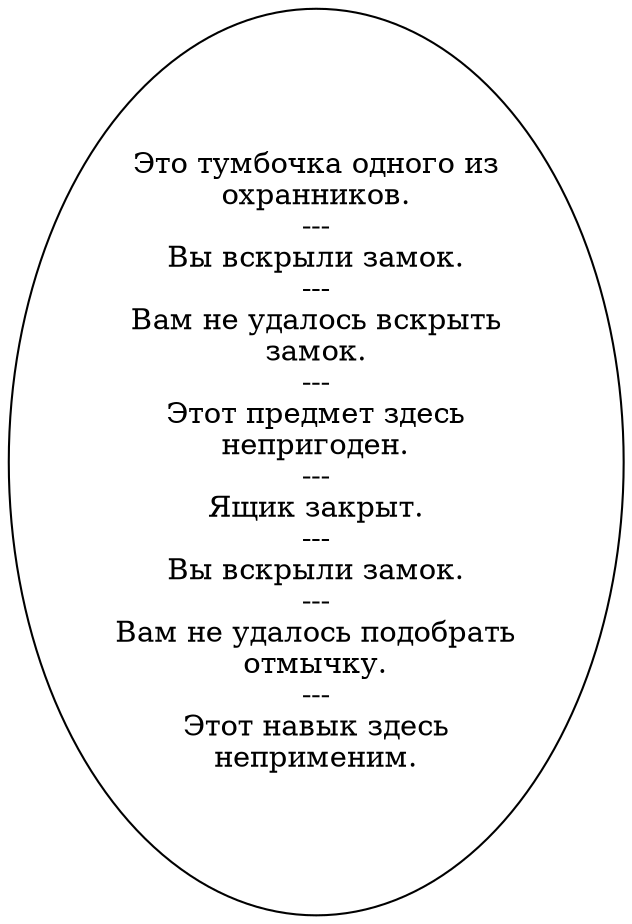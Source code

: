 digraph glwbox {
  "start" [style=filled       fillcolor="#FFFFFF"       color="#000000"]
  "start" [label="Это тумбочка одного из\nохранников.\n---\nВы вскрыли замок.\n---\nВам не удалось вскрыть\nзамок.\n---\nЭтот предмет здесь\nнепригоден.\n---\nЯщик закрыт.\n---\nВы вскрыли замок.\n---\nВам не удалось подобрать\nотмычку.\n---\nЭтот навык здесь\nнеприменим."]
}
